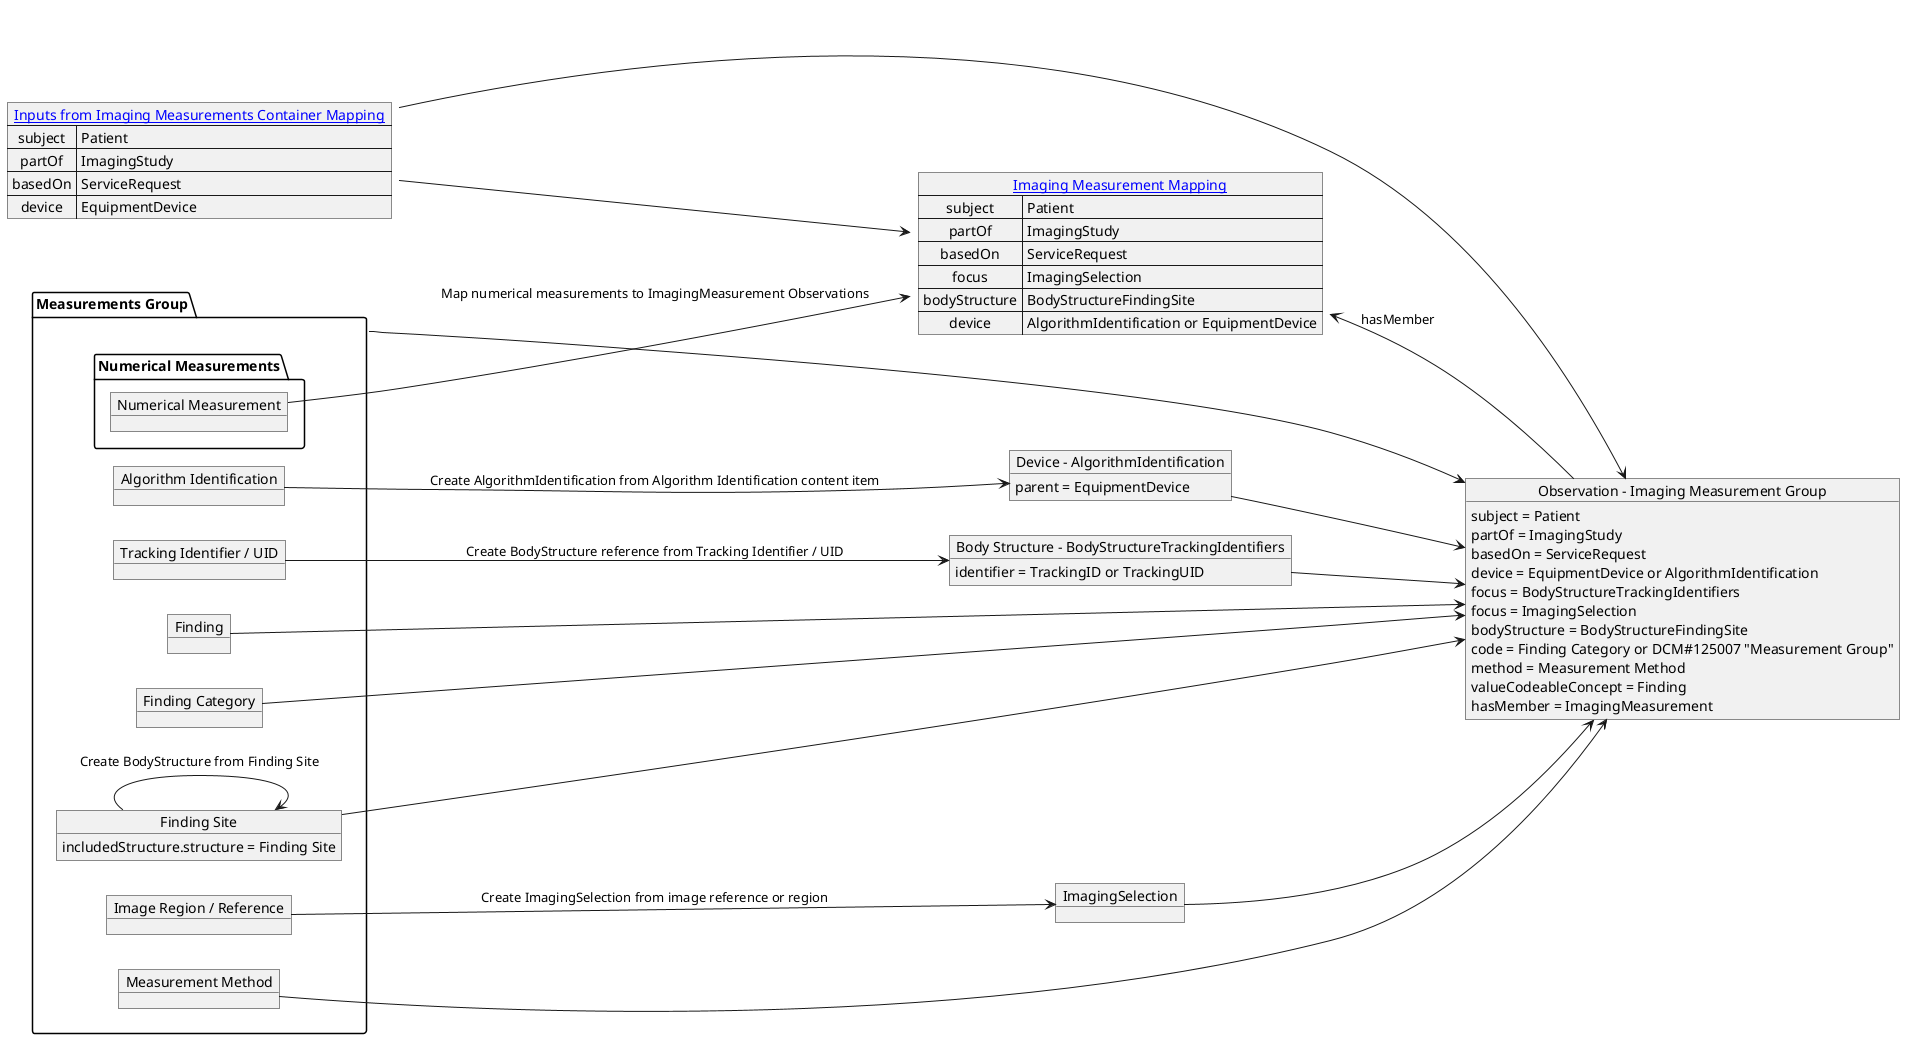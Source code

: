@startuml imaging_measurement_group_mapping
left to right direction

map "[[mapping.html#imaging-measurements-container-mapping Inputs from Imaging Measurements Container Mapping]]" as inputs {
   subject => Patient
   partOf => ImagingStudy
   basedOn => ServiceRequest
   device => EquipmentDevice
}

package "Measurements Group" as measurementGroup {
   object "Algorithm Identification" as algorithm
   object "Tracking Identifier / UID" as tracking
   object "Finding" as finding
   object "Finding Category" as findingCategory
   object "Finding Site" as BodyStructureFindingSite
   object "Image Region / Reference" as imageRegion
   object "Measurement Method" as method
   package "Numerical Measurements" {
    object "Numerical Measurement" as measurement
   }
}

object "Device - AlgorithmIdentification" as AlgorithmIdentification {
    parent = EquipmentDevice
}

object "Body Structure - BodyStructureTrackingIdentifiers" as TrackingBodyStructure {
    identifier = TrackingID or TrackingUID
}

object "Body Structure - BodyStructureFindingSite" as BodyStructureFindingSite {
    includedStructure.structure = Finding Site
}

object ImagingSelection 

object "Observation - Imaging Measurement Group" as imagingMeasurementGroup {
    subject = Patient
    partOf = ImagingStudy
    basedOn = ServiceRequest
    device = EquipmentDevice or AlgorithmIdentification
    focus = BodyStructureTrackingIdentifiers
    focus = ImagingSelection
    bodyStructure = BodyStructureFindingSite
    code = Finding Category or DCM#125007 "Measurement Group"
    method = Measurement Method
    valueCodeableConcept = Finding
    hasMember = ImagingMeasurement
}

map "[[mapping.html#imaging-measurement-mapping Imaging Measurement Mapping]]" as imagingMeasurementMap {
    subject => Patient
    partOf => ImagingStudy
    basedOn => ServiceRequest
    focus => TrackingBodyStructure
    focus => ImagingSelection
    bodyStructure => BodyStructureFindingSite
    device => AlgorithmIdentification or EquipmentDevice
}

algorithm --> AlgorithmIdentification: Create AlgorithmIdentification from Algorithm Identification content item
tracking --> TrackingBodyStructure: Create BodyStructure reference from Tracking Identifier / UID
BodyStructureFindingSite --> BodyStructureFindingSite: Create BodyStructure from Finding Site
imageRegion --> ImagingSelection: Create ImagingSelection from image reference or region

inputs --> imagingMeasurementGroup
AlgorithmIdentification --> imagingMeasurementGroup
TrackingBodyStructure --> imagingMeasurementGroup
finding --> imagingMeasurementGroup
findingCategory --> imagingMeasurementGroup
BodyStructureFindingSite --> imagingMeasurementGroup
ImagingSelection --> imagingMeasurementGroup
measurementGroup --> imagingMeasurementGroup
method --> imagingMeasurementGroup

inputs --> imagingMeasurementMap
measurement --> imagingMeasurementMap: Map numerical measurements to ImagingMeasurement Observations
imagingMeasurementMap <-- imagingMeasurementGroup: hasMember
@enduml
